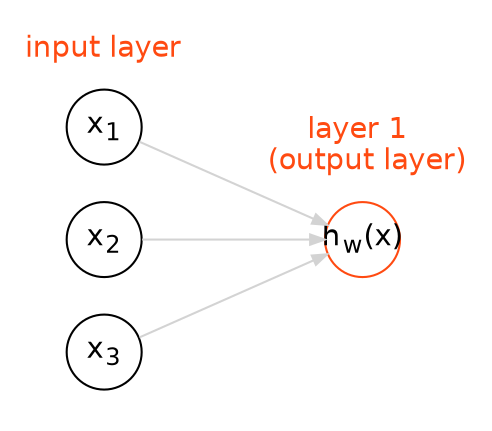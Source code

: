 digraph G {
        graph [fontname = "helvetica"];
        node [fontname = "helvetica"];
        edge [fontname = "helvetica" color=lightgrey arrowsize=.7];
        rankdir=LR
	splines=line
        
        node [fixedsize=true, label=""];

        subgraph cluster_0 {
		color=white;
		node [style=solid,color=black, shape=circle,];
		x2 x1 x0;
		#x3[label=<x<SUB>0</SUB>>]
		x2[label=<x<SUB>1</SUB>>]
		x1[label=<x<SUB>2</SUB>>]
		x0[label=<x<SUB>3</SUB>>]
		label= <<font color="#FF4A11">input layer</font>>
		#label = "input layer";
	}

	subgraph cluster_1 {
		color=white;
		node [style=solid,color="#FF4A11", shape=circle];
		a12 #a22 a32;
		a12[label=<h<SUB>w</SUB>(x)>]
		label = <<font color="#FF4A11">layer 1 <BR /> (output layer)</font>>;
	}

	#subgraph cluster_2 {
	#	color=white;
	#	node [style=solid,color=transparent, shape=circle];
	#	O;
	#	O[label=<h<SUB>w</SUB>(x)>]
	#	label= <<font color="#FF4A11">Output</font>>
	#	#label="layer 3 (output layer)";
	#}


        x1 -> a12;
        #x1 -> a22;
        #x1 -> a32;
        x2 -> a12;
        #x2 -> a22;
        #x2 -> a32;
        #x3 -> a12[label= <bias unit,<BR /> x<SUB>0</SUB>  = 1<BR /> >];
        #x3 -> a22;
        #x3 -> a32;
        x0 ->a12;

        #a12 -> O
        #a22 -> O
        #a32 -> O

}